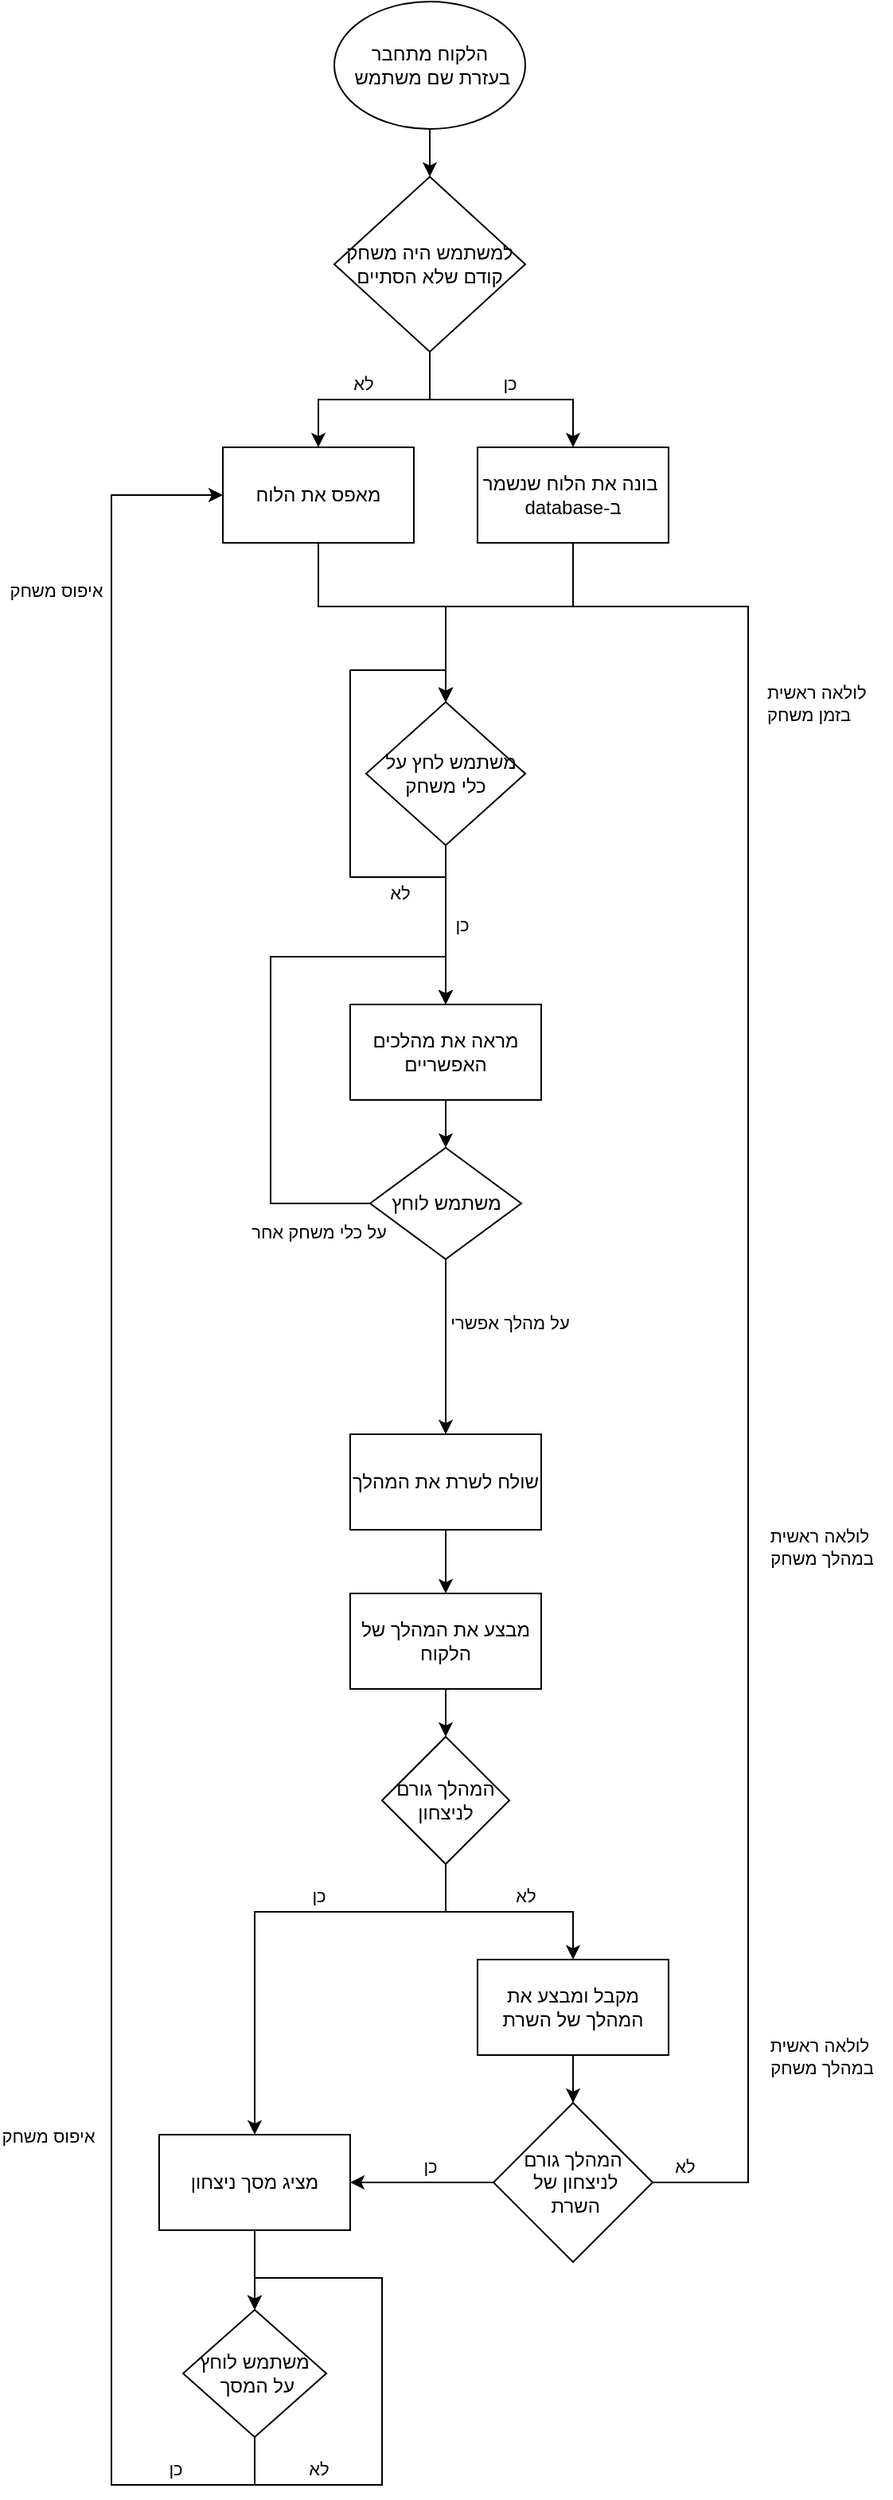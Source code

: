 <mxfile version="18.0.4" type="device"><diagram id="ywWE2hxa1tZzXI3Ovaoc" name="Page-1"><mxGraphModel dx="2374" dy="1003" grid="1" gridSize="10" guides="1" tooltips="1" connect="1" arrows="1" fold="1" page="1" pageScale="1" pageWidth="850" pageHeight="1100" math="0" shadow="0"><root><mxCell id="0"/><mxCell id="1" parent="0"/><mxCell id="Qt36my3M-XA_-yuRaZLt-36" style="edgeStyle=orthogonalEdgeStyle;rounded=0;orthogonalLoop=1;jettySize=auto;html=1;entryX=0.5;entryY=0;entryDx=0;entryDy=0;" edge="1" parent="1" source="Qt36my3M-XA_-yuRaZLt-7" target="Qt36my3M-XA_-yuRaZLt-35"><mxGeometry relative="1" as="geometry"/></mxCell><mxCell id="Qt36my3M-XA_-yuRaZLt-7" value="מראה את מהלכים האפשריים" style="rounded=0;whiteSpace=wrap;html=1;" vertex="1" parent="1"><mxGeometry x="280" y="660" width="120" height="60" as="geometry"/></mxCell><mxCell id="Qt36my3M-XA_-yuRaZLt-73" style="edgeStyle=orthogonalEdgeStyle;rounded=0;orthogonalLoop=1;jettySize=auto;html=1;exitX=0.5;exitY=1;exitDx=0;exitDy=0;" edge="1" parent="1" source="Qt36my3M-XA_-yuRaZLt-12"><mxGeometry relative="1" as="geometry"><mxPoint x="340" y="470" as="targetPoint"/><Array as="points"><mxPoint x="340" y="580"/><mxPoint x="280" y="580"/><mxPoint x="280" y="450"/><mxPoint x="340" y="450"/></Array></mxGeometry></mxCell><mxCell id="Qt36my3M-XA_-yuRaZLt-74" value="לא" style="edgeLabel;html=1;align=center;verticalAlign=middle;resizable=0;points=[];" vertex="1" connectable="0" parent="Qt36my3M-XA_-yuRaZLt-73"><mxGeometry x="-0.624" y="1" relative="1" as="geometry"><mxPoint x="5" y="9" as="offset"/></mxGeometry></mxCell><mxCell id="Qt36my3M-XA_-yuRaZLt-75" style="edgeStyle=orthogonalEdgeStyle;rounded=0;orthogonalLoop=1;jettySize=auto;html=1;entryX=0.5;entryY=0;entryDx=0;entryDy=0;" edge="1" parent="1" source="Qt36my3M-XA_-yuRaZLt-12" target="Qt36my3M-XA_-yuRaZLt-7"><mxGeometry relative="1" as="geometry"><mxPoint x="340" y="880" as="targetPoint"/></mxGeometry></mxCell><mxCell id="Qt36my3M-XA_-yuRaZLt-76" value="כן" style="edgeLabel;html=1;align=center;verticalAlign=middle;resizable=0;points=[];" vertex="1" connectable="0" parent="Qt36my3M-XA_-yuRaZLt-75"><mxGeometry x="-0.616" y="1" relative="1" as="geometry"><mxPoint x="9" y="31" as="offset"/></mxGeometry></mxCell><mxCell id="Qt36my3M-XA_-yuRaZLt-12" value="&amp;nbsp;משתמש לחץ על&amp;nbsp; כלי משחק" style="rhombus;whiteSpace=wrap;html=1;" vertex="1" parent="1"><mxGeometry x="290" y="470" width="100" height="90" as="geometry"/></mxCell><mxCell id="Qt36my3M-XA_-yuRaZLt-22" style="edgeStyle=orthogonalEdgeStyle;rounded=0;orthogonalLoop=1;jettySize=auto;html=1;entryX=0.5;entryY=0;entryDx=0;entryDy=0;" edge="1" parent="1" source="Qt36my3M-XA_-yuRaZLt-20" target="Qt36my3M-XA_-yuRaZLt-21"><mxGeometry relative="1" as="geometry"/></mxCell><mxCell id="Qt36my3M-XA_-yuRaZLt-20" value="הלקוח מתחבר&lt;br&gt;&amp;nbsp;בעזרת שם משתמש" style="ellipse;whiteSpace=wrap;html=1;" vertex="1" parent="1"><mxGeometry x="270" y="30" width="120" height="80" as="geometry"/></mxCell><mxCell id="Qt36my3M-XA_-yuRaZLt-24" style="edgeStyle=orthogonalEdgeStyle;rounded=0;orthogonalLoop=1;jettySize=auto;html=1;entryX=0.5;entryY=0;entryDx=0;entryDy=0;" edge="1" parent="1" source="Qt36my3M-XA_-yuRaZLt-21" target="Qt36my3M-XA_-yuRaZLt-23"><mxGeometry relative="1" as="geometry"/></mxCell><mxCell id="Qt36my3M-XA_-yuRaZLt-29" value="כן" style="edgeLabel;html=1;align=center;verticalAlign=middle;resizable=0;points=[];" vertex="1" connectable="0" parent="Qt36my3M-XA_-yuRaZLt-24"><mxGeometry x="0.181" relative="1" as="geometry"><mxPoint x="-9" y="-10" as="offset"/></mxGeometry></mxCell><mxCell id="Qt36my3M-XA_-yuRaZLt-26" style="edgeStyle=orthogonalEdgeStyle;rounded=0;orthogonalLoop=1;jettySize=auto;html=1;entryX=0.5;entryY=0;entryDx=0;entryDy=0;" edge="1" parent="1" source="Qt36my3M-XA_-yuRaZLt-21" target="Qt36my3M-XA_-yuRaZLt-25"><mxGeometry relative="1" as="geometry"/></mxCell><mxCell id="Qt36my3M-XA_-yuRaZLt-30" value="לא" style="edgeLabel;html=1;align=center;verticalAlign=middle;resizable=0;points=[];" vertex="1" connectable="0" parent="Qt36my3M-XA_-yuRaZLt-26"><mxGeometry x="0.105" y="-1" relative="1" as="geometry"><mxPoint y="-9" as="offset"/></mxGeometry></mxCell><mxCell id="Qt36my3M-XA_-yuRaZLt-21" value="למשתמש היה משחק קודם שלא הסתיים" style="rhombus;whiteSpace=wrap;html=1;" vertex="1" parent="1"><mxGeometry x="270" y="140" width="120" height="110" as="geometry"/></mxCell><mxCell id="Qt36my3M-XA_-yuRaZLt-71" style="edgeStyle=orthogonalEdgeStyle;rounded=0;orthogonalLoop=1;jettySize=auto;html=1;" edge="1" parent="1" source="Qt36my3M-XA_-yuRaZLt-23"><mxGeometry relative="1" as="geometry"><mxPoint x="340" y="470" as="targetPoint"/><Array as="points"><mxPoint x="420" y="410"/><mxPoint x="340" y="410"/></Array></mxGeometry></mxCell><mxCell id="Qt36my3M-XA_-yuRaZLt-23" value="בונה את הלוח שנשמר&amp;nbsp;&lt;br&gt;database-ב" style="rounded=0;whiteSpace=wrap;html=1;" vertex="1" parent="1"><mxGeometry x="360" y="310" width="120" height="60" as="geometry"/></mxCell><mxCell id="Qt36my3M-XA_-yuRaZLt-28" style="edgeStyle=orthogonalEdgeStyle;rounded=0;orthogonalLoop=1;jettySize=auto;html=1;entryX=0.5;entryY=0;entryDx=0;entryDy=0;" edge="1" parent="1" source="Qt36my3M-XA_-yuRaZLt-25" target="Qt36my3M-XA_-yuRaZLt-12"><mxGeometry relative="1" as="geometry"><mxPoint x="320" y="580" as="targetPoint"/><Array as="points"><mxPoint x="260" y="410"/><mxPoint x="340" y="410"/></Array></mxGeometry></mxCell><mxCell id="Qt36my3M-XA_-yuRaZLt-25" value="מאפס את הלוח" style="rounded=0;whiteSpace=wrap;html=1;" vertex="1" parent="1"><mxGeometry x="200" y="310" width="120" height="60" as="geometry"/></mxCell><mxCell id="Qt36my3M-XA_-yuRaZLt-38" style="edgeStyle=orthogonalEdgeStyle;rounded=0;orthogonalLoop=1;jettySize=auto;html=1;entryX=0.5;entryY=0;entryDx=0;entryDy=0;exitX=0;exitY=0.5;exitDx=0;exitDy=0;" edge="1" parent="1" source="Qt36my3M-XA_-yuRaZLt-35" target="Qt36my3M-XA_-yuRaZLt-7"><mxGeometry relative="1" as="geometry"><mxPoint x="470" y="840" as="targetPoint"/><Array as="points"><mxPoint x="230" y="785"/><mxPoint x="230" y="630"/><mxPoint x="340" y="630"/></Array></mxGeometry></mxCell><mxCell id="Qt36my3M-XA_-yuRaZLt-40" value="על כלי משחק אחר" style="edgeLabel;html=1;align=center;verticalAlign=middle;resizable=0;points=[];" vertex="1" connectable="0" parent="Qt36my3M-XA_-yuRaZLt-38"><mxGeometry x="0.04" y="2" relative="1" as="geometry"><mxPoint x="32" y="141" as="offset"/></mxGeometry></mxCell><mxCell id="Qt36my3M-XA_-yuRaZLt-43" style="edgeStyle=orthogonalEdgeStyle;rounded=0;orthogonalLoop=1;jettySize=auto;html=1;entryX=0.5;entryY=0;entryDx=0;entryDy=0;exitX=0.5;exitY=1;exitDx=0;exitDy=0;" edge="1" parent="1" source="Qt36my3M-XA_-yuRaZLt-35" target="Qt36my3M-XA_-yuRaZLt-42"><mxGeometry relative="1" as="geometry"><mxPoint x="525" y="760" as="sourcePoint"/><mxPoint x="650" y="870" as="targetPoint"/></mxGeometry></mxCell><mxCell id="Qt36my3M-XA_-yuRaZLt-77" value="על מהלך אפשרי" style="edgeLabel;html=1;align=center;verticalAlign=middle;resizable=0;points=[];" vertex="1" connectable="0" parent="Qt36my3M-XA_-yuRaZLt-43"><mxGeometry x="-0.673" y="-2" relative="1" as="geometry"><mxPoint x="42" y="22" as="offset"/></mxGeometry></mxCell><mxCell id="Qt36my3M-XA_-yuRaZLt-35" value="משתמש לוחץ" style="rhombus;whiteSpace=wrap;html=1;" vertex="1" parent="1"><mxGeometry x="292.5" y="750" width="95" height="70" as="geometry"/></mxCell><mxCell id="Qt36my3M-XA_-yuRaZLt-49" style="edgeStyle=orthogonalEdgeStyle;rounded=0;orthogonalLoop=1;jettySize=auto;html=1;entryX=0.5;entryY=0;entryDx=0;entryDy=0;" edge="1" parent="1" source="Qt36my3M-XA_-yuRaZLt-41" target="Qt36my3M-XA_-yuRaZLt-48"><mxGeometry relative="1" as="geometry"/></mxCell><mxCell id="Qt36my3M-XA_-yuRaZLt-41" value="מבצע את המהלך של הלקוח" style="rounded=0;whiteSpace=wrap;html=1;" vertex="1" parent="1"><mxGeometry x="280" y="1030" width="120" height="60" as="geometry"/></mxCell><mxCell id="Qt36my3M-XA_-yuRaZLt-44" style="edgeStyle=orthogonalEdgeStyle;rounded=0;orthogonalLoop=1;jettySize=auto;html=1;entryX=0.5;entryY=0;entryDx=0;entryDy=0;" edge="1" parent="1" source="Qt36my3M-XA_-yuRaZLt-42" target="Qt36my3M-XA_-yuRaZLt-41"><mxGeometry relative="1" as="geometry"/></mxCell><mxCell id="Qt36my3M-XA_-yuRaZLt-42" value="שולח לשרת את המהלך" style="rounded=0;whiteSpace=wrap;html=1;" vertex="1" parent="1"><mxGeometry x="280" y="930" width="120" height="60" as="geometry"/></mxCell><mxCell id="Qt36my3M-XA_-yuRaZLt-59" style="edgeStyle=orthogonalEdgeStyle;rounded=0;orthogonalLoop=1;jettySize=auto;html=1;entryX=0.5;entryY=0;entryDx=0;entryDy=0;exitX=0.971;exitY=0.513;exitDx=0;exitDy=0;exitPerimeter=0;" edge="1" parent="1" source="Qt36my3M-XA_-yuRaZLt-64" target="Qt36my3M-XA_-yuRaZLt-12"><mxGeometry relative="1" as="geometry"><mxPoint x="810" y="680" as="targetPoint"/><Array as="points"><mxPoint x="467" y="1400"/><mxPoint x="530" y="1400"/><mxPoint x="530" y="410"/><mxPoint x="340" y="410"/></Array></mxGeometry></mxCell><mxCell id="Qt36my3M-XA_-yuRaZLt-65" value="לא" style="edgeLabel;html=1;align=center;verticalAlign=middle;resizable=0;points=[];" vertex="1" connectable="0" parent="Qt36my3M-XA_-yuRaZLt-59"><mxGeometry x="-0.967" y="2" relative="1" as="geometry"><mxPoint x="2" y="-8" as="offset"/></mxGeometry></mxCell><mxCell id="Qt36my3M-XA_-yuRaZLt-68" style="edgeStyle=orthogonalEdgeStyle;rounded=0;orthogonalLoop=1;jettySize=auto;html=1;entryX=0.5;entryY=0;entryDx=0;entryDy=0;" edge="1" parent="1" source="Qt36my3M-XA_-yuRaZLt-45" target="Qt36my3M-XA_-yuRaZLt-64"><mxGeometry relative="1" as="geometry"/></mxCell><mxCell id="Qt36my3M-XA_-yuRaZLt-45" value="מקבל ומבצע את המהלך של השרת" style="rounded=0;whiteSpace=wrap;html=1;" vertex="1" parent="1"><mxGeometry x="360" y="1260" width="120" height="60" as="geometry"/></mxCell><mxCell id="Qt36my3M-XA_-yuRaZLt-50" style="edgeStyle=orthogonalEdgeStyle;rounded=0;orthogonalLoop=1;jettySize=auto;html=1;entryX=0.5;entryY=0;entryDx=0;entryDy=0;" edge="1" parent="1" source="Qt36my3M-XA_-yuRaZLt-48" target="Qt36my3M-XA_-yuRaZLt-45"><mxGeometry relative="1" as="geometry"/></mxCell><mxCell id="Qt36my3M-XA_-yuRaZLt-62" value="לא" style="edgeLabel;html=1;align=center;verticalAlign=middle;resizable=0;points=[];" vertex="1" connectable="0" parent="Qt36my3M-XA_-yuRaZLt-50"><mxGeometry x="0.197" y="2" relative="1" as="geometry"><mxPoint x="-4" y="-8" as="offset"/></mxGeometry></mxCell><mxCell id="Qt36my3M-XA_-yuRaZLt-52" style="edgeStyle=orthogonalEdgeStyle;rounded=0;orthogonalLoop=1;jettySize=auto;html=1;entryX=0.5;entryY=0;entryDx=0;entryDy=0;" edge="1" parent="1" source="Qt36my3M-XA_-yuRaZLt-48" target="Qt36my3M-XA_-yuRaZLt-51"><mxGeometry relative="1" as="geometry"><Array as="points"><mxPoint x="340" y="1230"/><mxPoint x="220" y="1230"/></Array></mxGeometry></mxCell><mxCell id="Qt36my3M-XA_-yuRaZLt-61" value="כן" style="edgeLabel;html=1;align=center;verticalAlign=middle;resizable=0;points=[];" vertex="1" connectable="0" parent="Qt36my3M-XA_-yuRaZLt-52"><mxGeometry x="0.101" y="-2" relative="1" as="geometry"><mxPoint x="42" y="-20" as="offset"/></mxGeometry></mxCell><mxCell id="Qt36my3M-XA_-yuRaZLt-48" value="המהלך גורם לניצחון" style="rhombus;whiteSpace=wrap;html=1;" vertex="1" parent="1"><mxGeometry x="300" y="1120" width="80" height="80" as="geometry"/></mxCell><mxCell id="Qt36my3M-XA_-yuRaZLt-58" style="edgeStyle=orthogonalEdgeStyle;rounded=0;orthogonalLoop=1;jettySize=auto;html=1;entryX=0.5;entryY=0;entryDx=0;entryDy=0;" edge="1" parent="1" source="Qt36my3M-XA_-yuRaZLt-51" target="Qt36my3M-XA_-yuRaZLt-53"><mxGeometry relative="1" as="geometry"/></mxCell><mxCell id="Qt36my3M-XA_-yuRaZLt-51" value="מציג מסך ניצחון" style="rounded=0;whiteSpace=wrap;html=1;" vertex="1" parent="1"><mxGeometry x="160" y="1370" width="120" height="60" as="geometry"/></mxCell><mxCell id="Qt36my3M-XA_-yuRaZLt-54" style="edgeStyle=orthogonalEdgeStyle;rounded=0;orthogonalLoop=1;jettySize=auto;html=1;entryX=0;entryY=0.5;entryDx=0;entryDy=0;exitX=0.5;exitY=1;exitDx=0;exitDy=0;" edge="1" parent="1" source="Qt36my3M-XA_-yuRaZLt-53" target="Qt36my3M-XA_-yuRaZLt-25"><mxGeometry relative="1" as="geometry"><mxPoint x="160" y="330" as="targetPoint"/><mxPoint x="170" y="1400" as="sourcePoint"/><Array as="points"><mxPoint x="220" y="1590"/><mxPoint x="130" y="1590"/><mxPoint x="130" y="340"/></Array></mxGeometry></mxCell><mxCell id="Qt36my3M-XA_-yuRaZLt-56" value="כן" style="edgeLabel;html=1;align=center;verticalAlign=middle;resizable=0;points=[];" vertex="1" connectable="0" parent="Qt36my3M-XA_-yuRaZLt-54"><mxGeometry x="-0.961" relative="1" as="geometry"><mxPoint x="-50" y="-8" as="offset"/></mxGeometry></mxCell><mxCell id="Qt36my3M-XA_-yuRaZLt-78" value="איפוס משחק" style="edgeLabel;html=1;align=center;verticalAlign=middle;resizable=0;points=[];" vertex="1" connectable="0" parent="Qt36my3M-XA_-yuRaZLt-54"><mxGeometry x="-0.52" y="-1" relative="1" as="geometry"><mxPoint x="-41" y="6" as="offset"/></mxGeometry></mxCell><mxCell id="Qt36my3M-XA_-yuRaZLt-57" style="edgeStyle=orthogonalEdgeStyle;rounded=0;orthogonalLoop=1;jettySize=auto;html=1;entryX=0.5;entryY=0;entryDx=0;entryDy=0;exitX=0.5;exitY=1;exitDx=0;exitDy=0;" edge="1" parent="1" source="Qt36my3M-XA_-yuRaZLt-53" target="Qt36my3M-XA_-yuRaZLt-53"><mxGeometry relative="1" as="geometry"><mxPoint x="290" y="1490" as="targetPoint"/><Array as="points"><mxPoint x="220" y="1590"/><mxPoint x="300" y="1590"/><mxPoint x="300" y="1460"/><mxPoint x="220" y="1460"/></Array></mxGeometry></mxCell><mxCell id="Qt36my3M-XA_-yuRaZLt-60" value="לא" style="edgeLabel;html=1;align=center;verticalAlign=middle;resizable=0;points=[];" vertex="1" connectable="0" parent="Qt36my3M-XA_-yuRaZLt-57"><mxGeometry x="-0.754" y="1" relative="1" as="geometry"><mxPoint x="28" y="-9" as="offset"/></mxGeometry></mxCell><mxCell id="Qt36my3M-XA_-yuRaZLt-53" value="משתמש לוחץ&lt;br&gt;&amp;nbsp;על המסך" style="rhombus;whiteSpace=wrap;html=1;" vertex="1" parent="1"><mxGeometry x="175" y="1480" width="90" height="80" as="geometry"/></mxCell><mxCell id="Qt36my3M-XA_-yuRaZLt-66" style="edgeStyle=orthogonalEdgeStyle;rounded=0;orthogonalLoop=1;jettySize=auto;html=1;entryX=1;entryY=0.5;entryDx=0;entryDy=0;exitX=0;exitY=0.5;exitDx=0;exitDy=0;" edge="1" parent="1" source="Qt36my3M-XA_-yuRaZLt-64" target="Qt36my3M-XA_-yuRaZLt-51"><mxGeometry relative="1" as="geometry"><Array as="points"><mxPoint x="290" y="1400"/><mxPoint x="290" y="1400"/></Array></mxGeometry></mxCell><mxCell id="Qt36my3M-XA_-yuRaZLt-67" value="כן" style="edgeLabel;html=1;align=center;verticalAlign=middle;resizable=0;points=[];" vertex="1" connectable="0" parent="Qt36my3M-XA_-yuRaZLt-66"><mxGeometry x="-0.812" y="-1" relative="1" as="geometry"><mxPoint x="-32" y="-9" as="offset"/></mxGeometry></mxCell><mxCell id="Qt36my3M-XA_-yuRaZLt-64" value="המהלך גורם&lt;br&gt;&amp;nbsp;לניצחון של&lt;br&gt;&amp;nbsp;השרת" style="rhombus;whiteSpace=wrap;html=1;" vertex="1" parent="1"><mxGeometry x="370" y="1350" width="100" height="100" as="geometry"/></mxCell><mxCell id="Qt36my3M-XA_-yuRaZLt-83" value="&lt;span style=&quot;font-size: 11px; background-color: rgb(255, 255, 255);&quot;&gt;איפוס משחק&lt;/span&gt;" style="text;html=1;align=center;verticalAlign=middle;resizable=0;points=[];autosize=1;strokeColor=none;fillColor=none;" vertex="1" parent="1"><mxGeometry x="60" y="390" width="70" height="20" as="geometry"/></mxCell><mxCell id="Qt36my3M-XA_-yuRaZLt-84" value="&lt;span style=&quot;font-size: 11px; text-align: center; background-color: rgb(255, 255, 255);&quot;&gt;לולאה ראשית בזמן משחק&lt;/span&gt;" style="text;whiteSpace=wrap;html=1;" vertex="1" parent="1"><mxGeometry x="540" y="450" width="80" height="30" as="geometry"/></mxCell><mxCell id="Qt36my3M-XA_-yuRaZLt-85" value="&lt;span style=&quot;color: rgb(0, 0, 0); font-family: Helvetica; font-size: 11px; font-style: normal; font-variant-ligatures: normal; font-variant-caps: normal; font-weight: 400; letter-spacing: normal; orphans: 2; text-indent: 0px; text-transform: none; widows: 2; word-spacing: 0px; -webkit-text-stroke-width: 0px; background-color: rgb(255, 255, 255); text-decoration-thickness: initial; text-decoration-style: initial; text-decoration-color: initial; float: none; display: inline !important;&quot;&gt;לולאה ראשית&lt;br&gt;&amp;nbsp;במהלך משחק&lt;/span&gt;" style="text;whiteSpace=wrap;html=1;align=center;" vertex="1" parent="1"><mxGeometry x="530" y="1300" width="90" height="30" as="geometry"/></mxCell><mxCell id="Qt36my3M-XA_-yuRaZLt-86" value="&lt;span style=&quot;color: rgb(0, 0, 0); font-family: Helvetica; font-size: 11px; font-style: normal; font-variant-ligatures: normal; font-variant-caps: normal; font-weight: 400; letter-spacing: normal; orphans: 2; text-indent: 0px; text-transform: none; widows: 2; word-spacing: 0px; -webkit-text-stroke-width: 0px; background-color: rgb(255, 255, 255); text-decoration-thickness: initial; text-decoration-style: initial; text-decoration-color: initial; float: none; display: inline !important;&quot;&gt;לולאה ראשית&lt;br&gt;&amp;nbsp;במהלך משחק&lt;/span&gt;" style="text;whiteSpace=wrap;html=1;align=center;" vertex="1" parent="1"><mxGeometry x="530" y="980" width="90" height="30" as="geometry"/></mxCell></root></mxGraphModel></diagram></mxfile>